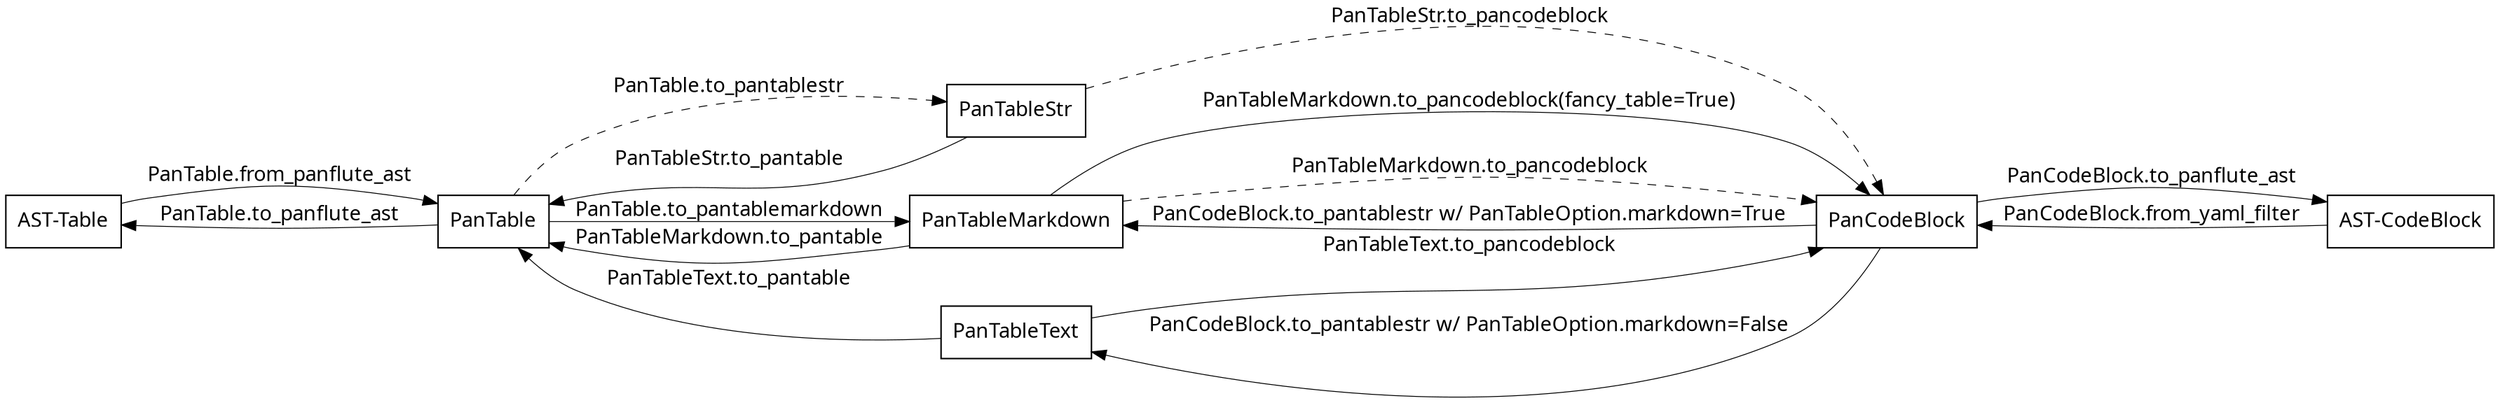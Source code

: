 digraph {
    rankdir=LR

    graph [fontname = "Latin Modern Roman"]
    node [fontname = "Latin Modern Roman" shape=box]
    edge [fontname = "Latin Modern Roman" penwidth=0.6]

    Table [label="AST-Table"]
    CodeBlock [label="AST-CodeBlock"]

    {
        rank=same
        PanTableStr
        PanTableMarkdown
        PanTableText
    }

    // PanTable methods
    Table -> PanTable [label="PanTable.from_panflute_ast"]
    PanTable -> Table [label="PanTable.to_panflute_ast" weight=1000000]
    PanTable -> PanTableMarkdown [label="PanTable.to_pantablemarkdown" weight=1000000]
    PanTable -> PanTableStr [label="PanTable.to_pantablestr" style=dashed]

    // PanTableMarkdown methods
    PanTableMarkdown -> PanTable [label="PanTableMarkdown.to_pantable"]
    PanTableMarkdown -> PanCodeBlock [label="PanTableMarkdown.to_pancodeblock(fancy_table=True)"]
    PanTableMarkdown -> PanCodeBlock [label="PanTableMarkdown.to_pancodeblock", style=dashed]

    // PanTableStr methods
    PanTableStr -> PanTable [label="PanTableStr.to_pantable"]
    PanTableStr -> PanCodeBlock [label="PanTableStr.to_pancodeblock", style=dashed]

    // PanTableText methods
    PanTableText -> PanTable [label="PanTableText.to_pantable"]
    PanTableText -> PanCodeBlock [label="PanTableText.to_pancodeblock"]

    // PanCodeBlock methods
    PanCodeBlock -> CodeBlock [label="PanCodeBlock.to_panflute_ast"]
    PanCodeBlock -> PanTableMarkdown [label="PanCodeBlock.to_pantablestr w/ PanTableOption.markdown=True" weight=1000000]
    PanCodeBlock -> PanTableText [label="PanCodeBlock.to_pantablestr w/ PanTableOption.markdown=False"]
    CodeBlock -> PanCodeBlock [label="PanCodeBlock.from_yaml_filter" weight=1000000]
}
